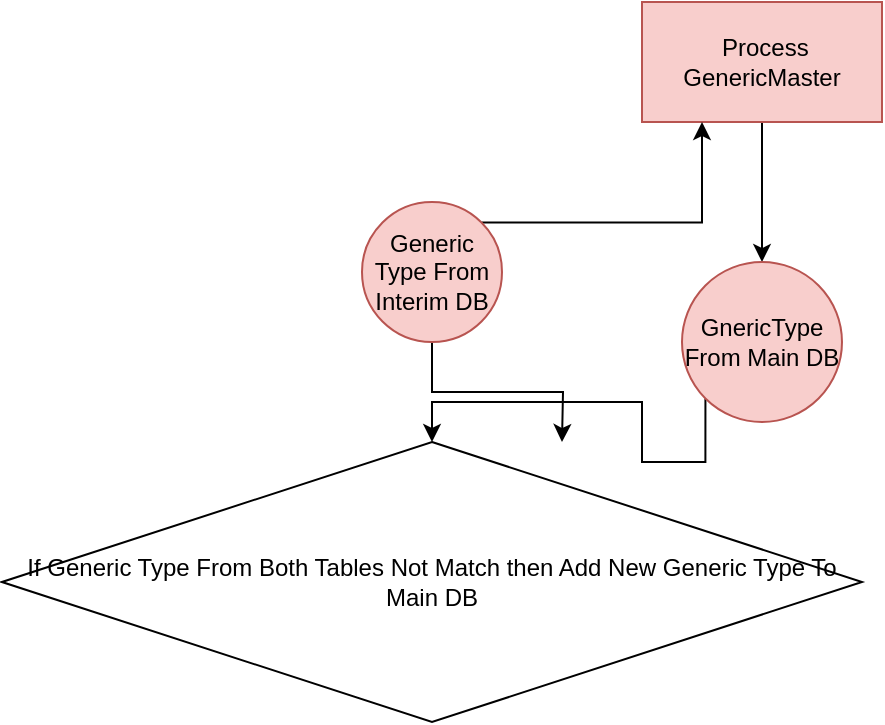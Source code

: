 <mxfile version="20.7.4" type="github">
  <diagram id="3ys-59RpQKRsSmeOsBz6" name="Page-1">
    <mxGraphModel dx="794" dy="430" grid="1" gridSize="10" guides="1" tooltips="1" connect="1" arrows="1" fold="1" page="1" pageScale="1" pageWidth="850" pageHeight="1100" math="0" shadow="0">
      <root>
        <mxCell id="0" />
        <mxCell id="1" parent="0" />
        <mxCell id="G84lzk5FHr3nMkbP_ufI-3" value="" style="edgeStyle=orthogonalEdgeStyle;rounded=0;orthogonalLoop=1;jettySize=auto;html=1;" edge="1" parent="1" source="G84lzk5FHr3nMkbP_ufI-1" target="G84lzk5FHr3nMkbP_ufI-2">
          <mxGeometry relative="1" as="geometry" />
        </mxCell>
        <mxCell id="G84lzk5FHr3nMkbP_ufI-1" value="&amp;nbsp;Process GenericMaster" style="rounded=0;whiteSpace=wrap;html=1;fillColor=#f8cecc;strokeColor=#b85450;" vertex="1" parent="1">
          <mxGeometry x="330" y="10" width="120" height="60" as="geometry" />
        </mxCell>
        <mxCell id="G84lzk5FHr3nMkbP_ufI-8" style="edgeStyle=orthogonalEdgeStyle;rounded=0;orthogonalLoop=1;jettySize=auto;html=1;exitX=0;exitY=1;exitDx=0;exitDy=0;" edge="1" parent="1" source="G84lzk5FHr3nMkbP_ufI-2" target="G84lzk5FHr3nMkbP_ufI-7">
          <mxGeometry relative="1" as="geometry" />
        </mxCell>
        <mxCell id="G84lzk5FHr3nMkbP_ufI-2" value="GnericType From Main DB" style="ellipse;whiteSpace=wrap;html=1;fillColor=#f8cecc;strokeColor=#b85450;rounded=0;" vertex="1" parent="1">
          <mxGeometry x="350" y="140" width="80" height="80" as="geometry" />
        </mxCell>
        <mxCell id="G84lzk5FHr3nMkbP_ufI-6" style="edgeStyle=orthogonalEdgeStyle;rounded=0;orthogonalLoop=1;jettySize=auto;html=1;exitX=1;exitY=0;exitDx=0;exitDy=0;entryX=0.25;entryY=1;entryDx=0;entryDy=0;" edge="1" parent="1" source="G84lzk5FHr3nMkbP_ufI-5" target="G84lzk5FHr3nMkbP_ufI-1">
          <mxGeometry relative="1" as="geometry" />
        </mxCell>
        <mxCell id="G84lzk5FHr3nMkbP_ufI-9" style="edgeStyle=orthogonalEdgeStyle;rounded=0;orthogonalLoop=1;jettySize=auto;html=1;exitX=0.5;exitY=1;exitDx=0;exitDy=0;" edge="1" parent="1" source="G84lzk5FHr3nMkbP_ufI-5">
          <mxGeometry relative="1" as="geometry">
            <mxPoint x="290" y="230" as="targetPoint" />
          </mxGeometry>
        </mxCell>
        <mxCell id="G84lzk5FHr3nMkbP_ufI-5" value="Generic&lt;br&gt;Type From Interim DB" style="ellipse;whiteSpace=wrap;html=1;aspect=fixed;fillColor=#f8cecc;strokeColor=#b85450;" vertex="1" parent="1">
          <mxGeometry x="190" y="110" width="70" height="70" as="geometry" />
        </mxCell>
        <mxCell id="G84lzk5FHr3nMkbP_ufI-7" value="If Generic Type From Both Tables Not Match then Add New Generic Type To Main DB" style="rhombus;whiteSpace=wrap;html=1;" vertex="1" parent="1">
          <mxGeometry x="10" y="230" width="430" height="140" as="geometry" />
        </mxCell>
      </root>
    </mxGraphModel>
  </diagram>
</mxfile>
